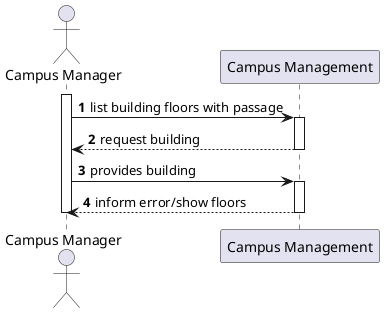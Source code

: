 @startuml
autonumber

actor "Campus Manager" as usr

participant "Campus Management" as mng

activate usr
    usr -> mng : list building floors with passage
    activate mng
        mng --> usr : request building
    deactivate mng

    usr -> mng : provides building
    activate mng
        mng --> usr : inform error/show floors
    deactivate mng
deactivate usr

@enduml
